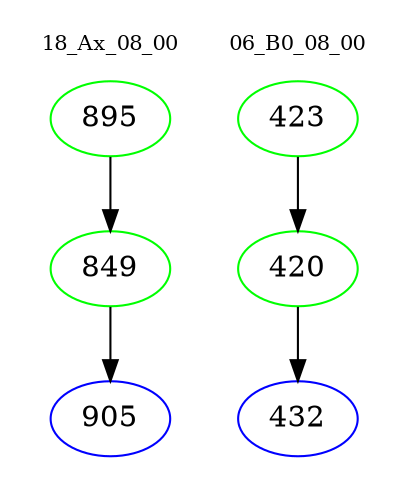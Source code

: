 digraph{
subgraph cluster_0 {
color = white
label = "18_Ax_08_00";
fontsize=10;
T0_895 [label="895", color="green"]
T0_895 -> T0_849 [color="black"]
T0_849 [label="849", color="green"]
T0_849 -> T0_905 [color="black"]
T0_905 [label="905", color="blue"]
}
subgraph cluster_1 {
color = white
label = "06_B0_08_00";
fontsize=10;
T1_423 [label="423", color="green"]
T1_423 -> T1_420 [color="black"]
T1_420 [label="420", color="green"]
T1_420 -> T1_432 [color="black"]
T1_432 [label="432", color="blue"]
}
}
